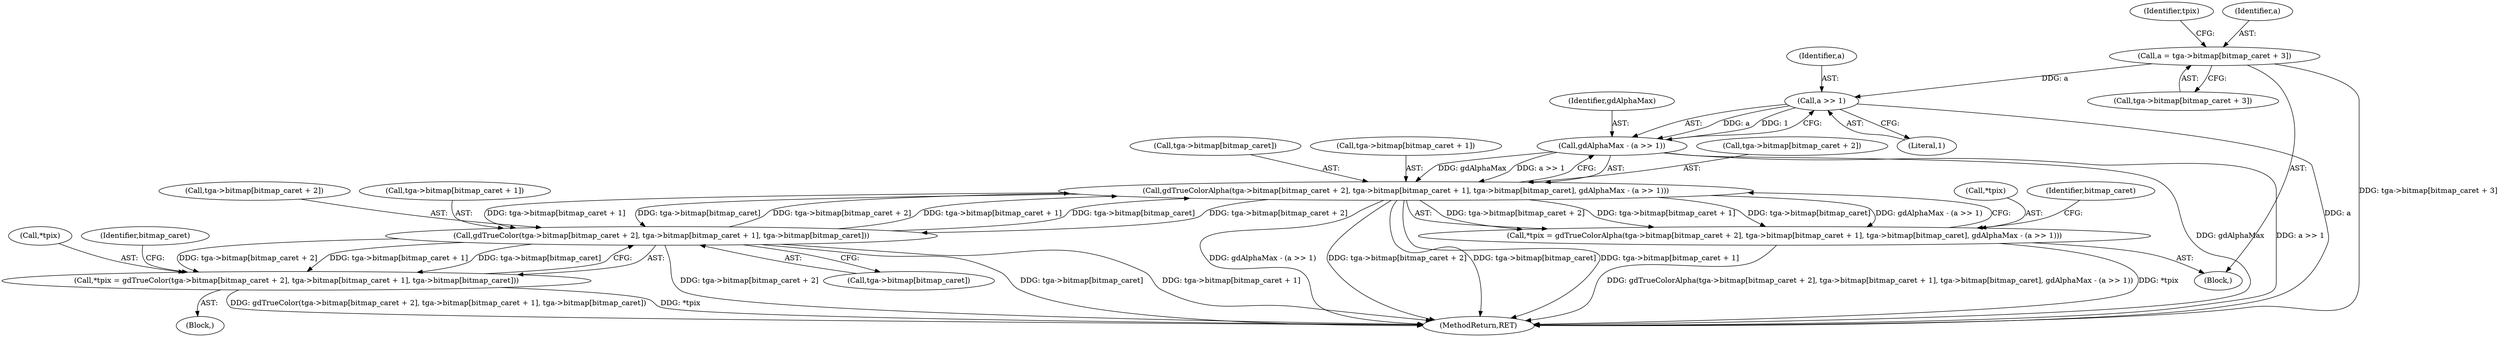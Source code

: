 digraph "0_libgd_10ef1dca63d62433fda13309b4a228782db823f7@array" {
"1000286" [label="(Call,a = tga->bitmap[bitmap_caret + 3])"];
"1000320" [label="(Call,a >> 1)"];
"1000318" [label="(Call,gdAlphaMax - (a >> 1))"];
"1000298" [label="(Call,gdTrueColorAlpha(tga->bitmap[bitmap_caret + 2], tga->bitmap[bitmap_caret + 1], tga->bitmap[bitmap_caret], gdAlphaMax - (a >> 1)))"];
"1000250" [label="(Call,gdTrueColor(tga->bitmap[bitmap_caret + 2], tga->bitmap[bitmap_caret + 1], tga->bitmap[bitmap_caret]))"];
"1000247" [label="(Call,*tpix = gdTrueColor(tga->bitmap[bitmap_caret + 2], tga->bitmap[bitmap_caret + 1], tga->bitmap[bitmap_caret]))"];
"1000295" [label="(Call,*tpix = gdTrueColorAlpha(tga->bitmap[bitmap_caret + 2], tga->bitmap[bitmap_caret + 1], tga->bitmap[bitmap_caret], gdAlphaMax - (a >> 1)))"];
"1000258" [label="(Call,tga->bitmap[bitmap_caret + 1])"];
"1000288" [label="(Call,tga->bitmap[bitmap_caret + 3])"];
"1000299" [label="(Call,tga->bitmap[bitmap_caret + 2])"];
"1000265" [label="(Call,tga->bitmap[bitmap_caret])"];
"1000321" [label="(Identifier,a)"];
"1000313" [label="(Call,tga->bitmap[bitmap_caret])"];
"1000324" [label="(Identifier,bitmap_caret)"];
"1000295" [label="(Call,*tpix = gdTrueColorAlpha(tga->bitmap[bitmap_caret + 2], tga->bitmap[bitmap_caret + 1], tga->bitmap[bitmap_caret], gdAlphaMax - (a >> 1)))"];
"1000286" [label="(Call,a = tga->bitmap[bitmap_caret + 3])"];
"1000296" [label="(Call,*tpix)"];
"1000247" [label="(Call,*tpix = gdTrueColor(tga->bitmap[bitmap_caret + 2], tga->bitmap[bitmap_caret + 1], tga->bitmap[bitmap_caret]))"];
"1000357" [label="(MethodReturn,RET)"];
"1000251" [label="(Call,tga->bitmap[bitmap_caret + 2])"];
"1000250" [label="(Call,gdTrueColor(tga->bitmap[bitmap_caret + 2], tga->bitmap[bitmap_caret + 1], tga->bitmap[bitmap_caret]))"];
"1000248" [label="(Call,*tpix)"];
"1000318" [label="(Call,gdAlphaMax - (a >> 1))"];
"1000306" [label="(Call,tga->bitmap[bitmap_caret + 1])"];
"1000284" [label="(Block,)"];
"1000319" [label="(Identifier,gdAlphaMax)"];
"1000298" [label="(Call,gdTrueColorAlpha(tga->bitmap[bitmap_caret + 2], tga->bitmap[bitmap_caret + 1], tga->bitmap[bitmap_caret], gdAlphaMax - (a >> 1)))"];
"1000271" [label="(Identifier,bitmap_caret)"];
"1000297" [label="(Identifier,tpix)"];
"1000287" [label="(Identifier,a)"];
"1000246" [label="(Block,)"];
"1000322" [label="(Literal,1)"];
"1000320" [label="(Call,a >> 1)"];
"1000286" -> "1000284"  [label="AST: "];
"1000286" -> "1000288"  [label="CFG: "];
"1000287" -> "1000286"  [label="AST: "];
"1000288" -> "1000286"  [label="AST: "];
"1000297" -> "1000286"  [label="CFG: "];
"1000286" -> "1000357"  [label="DDG: tga->bitmap[bitmap_caret + 3]"];
"1000286" -> "1000320"  [label="DDG: a"];
"1000320" -> "1000318"  [label="AST: "];
"1000320" -> "1000322"  [label="CFG: "];
"1000321" -> "1000320"  [label="AST: "];
"1000322" -> "1000320"  [label="AST: "];
"1000318" -> "1000320"  [label="CFG: "];
"1000320" -> "1000357"  [label="DDG: a"];
"1000320" -> "1000318"  [label="DDG: a"];
"1000320" -> "1000318"  [label="DDG: 1"];
"1000318" -> "1000298"  [label="AST: "];
"1000319" -> "1000318"  [label="AST: "];
"1000298" -> "1000318"  [label="CFG: "];
"1000318" -> "1000357"  [label="DDG: gdAlphaMax"];
"1000318" -> "1000357"  [label="DDG: a >> 1"];
"1000318" -> "1000298"  [label="DDG: gdAlphaMax"];
"1000318" -> "1000298"  [label="DDG: a >> 1"];
"1000298" -> "1000295"  [label="AST: "];
"1000299" -> "1000298"  [label="AST: "];
"1000306" -> "1000298"  [label="AST: "];
"1000313" -> "1000298"  [label="AST: "];
"1000295" -> "1000298"  [label="CFG: "];
"1000298" -> "1000357"  [label="DDG: gdAlphaMax - (a >> 1)"];
"1000298" -> "1000357"  [label="DDG: tga->bitmap[bitmap_caret + 2]"];
"1000298" -> "1000357"  [label="DDG: tga->bitmap[bitmap_caret]"];
"1000298" -> "1000357"  [label="DDG: tga->bitmap[bitmap_caret + 1]"];
"1000298" -> "1000250"  [label="DDG: tga->bitmap[bitmap_caret + 2]"];
"1000298" -> "1000250"  [label="DDG: tga->bitmap[bitmap_caret + 1]"];
"1000298" -> "1000250"  [label="DDG: tga->bitmap[bitmap_caret]"];
"1000298" -> "1000295"  [label="DDG: tga->bitmap[bitmap_caret + 2]"];
"1000298" -> "1000295"  [label="DDG: tga->bitmap[bitmap_caret + 1]"];
"1000298" -> "1000295"  [label="DDG: tga->bitmap[bitmap_caret]"];
"1000298" -> "1000295"  [label="DDG: gdAlphaMax - (a >> 1)"];
"1000250" -> "1000298"  [label="DDG: tga->bitmap[bitmap_caret + 2]"];
"1000250" -> "1000298"  [label="DDG: tga->bitmap[bitmap_caret + 1]"];
"1000250" -> "1000298"  [label="DDG: tga->bitmap[bitmap_caret]"];
"1000250" -> "1000247"  [label="AST: "];
"1000250" -> "1000265"  [label="CFG: "];
"1000251" -> "1000250"  [label="AST: "];
"1000258" -> "1000250"  [label="AST: "];
"1000265" -> "1000250"  [label="AST: "];
"1000247" -> "1000250"  [label="CFG: "];
"1000250" -> "1000357"  [label="DDG: tga->bitmap[bitmap_caret + 2]"];
"1000250" -> "1000357"  [label="DDG: tga->bitmap[bitmap_caret]"];
"1000250" -> "1000357"  [label="DDG: tga->bitmap[bitmap_caret + 1]"];
"1000250" -> "1000247"  [label="DDG: tga->bitmap[bitmap_caret + 2]"];
"1000250" -> "1000247"  [label="DDG: tga->bitmap[bitmap_caret + 1]"];
"1000250" -> "1000247"  [label="DDG: tga->bitmap[bitmap_caret]"];
"1000247" -> "1000246"  [label="AST: "];
"1000248" -> "1000247"  [label="AST: "];
"1000271" -> "1000247"  [label="CFG: "];
"1000247" -> "1000357"  [label="DDG: *tpix"];
"1000247" -> "1000357"  [label="DDG: gdTrueColor(tga->bitmap[bitmap_caret + 2], tga->bitmap[bitmap_caret + 1], tga->bitmap[bitmap_caret])"];
"1000295" -> "1000284"  [label="AST: "];
"1000296" -> "1000295"  [label="AST: "];
"1000324" -> "1000295"  [label="CFG: "];
"1000295" -> "1000357"  [label="DDG: gdTrueColorAlpha(tga->bitmap[bitmap_caret + 2], tga->bitmap[bitmap_caret + 1], tga->bitmap[bitmap_caret], gdAlphaMax - (a >> 1))"];
"1000295" -> "1000357"  [label="DDG: *tpix"];
}
